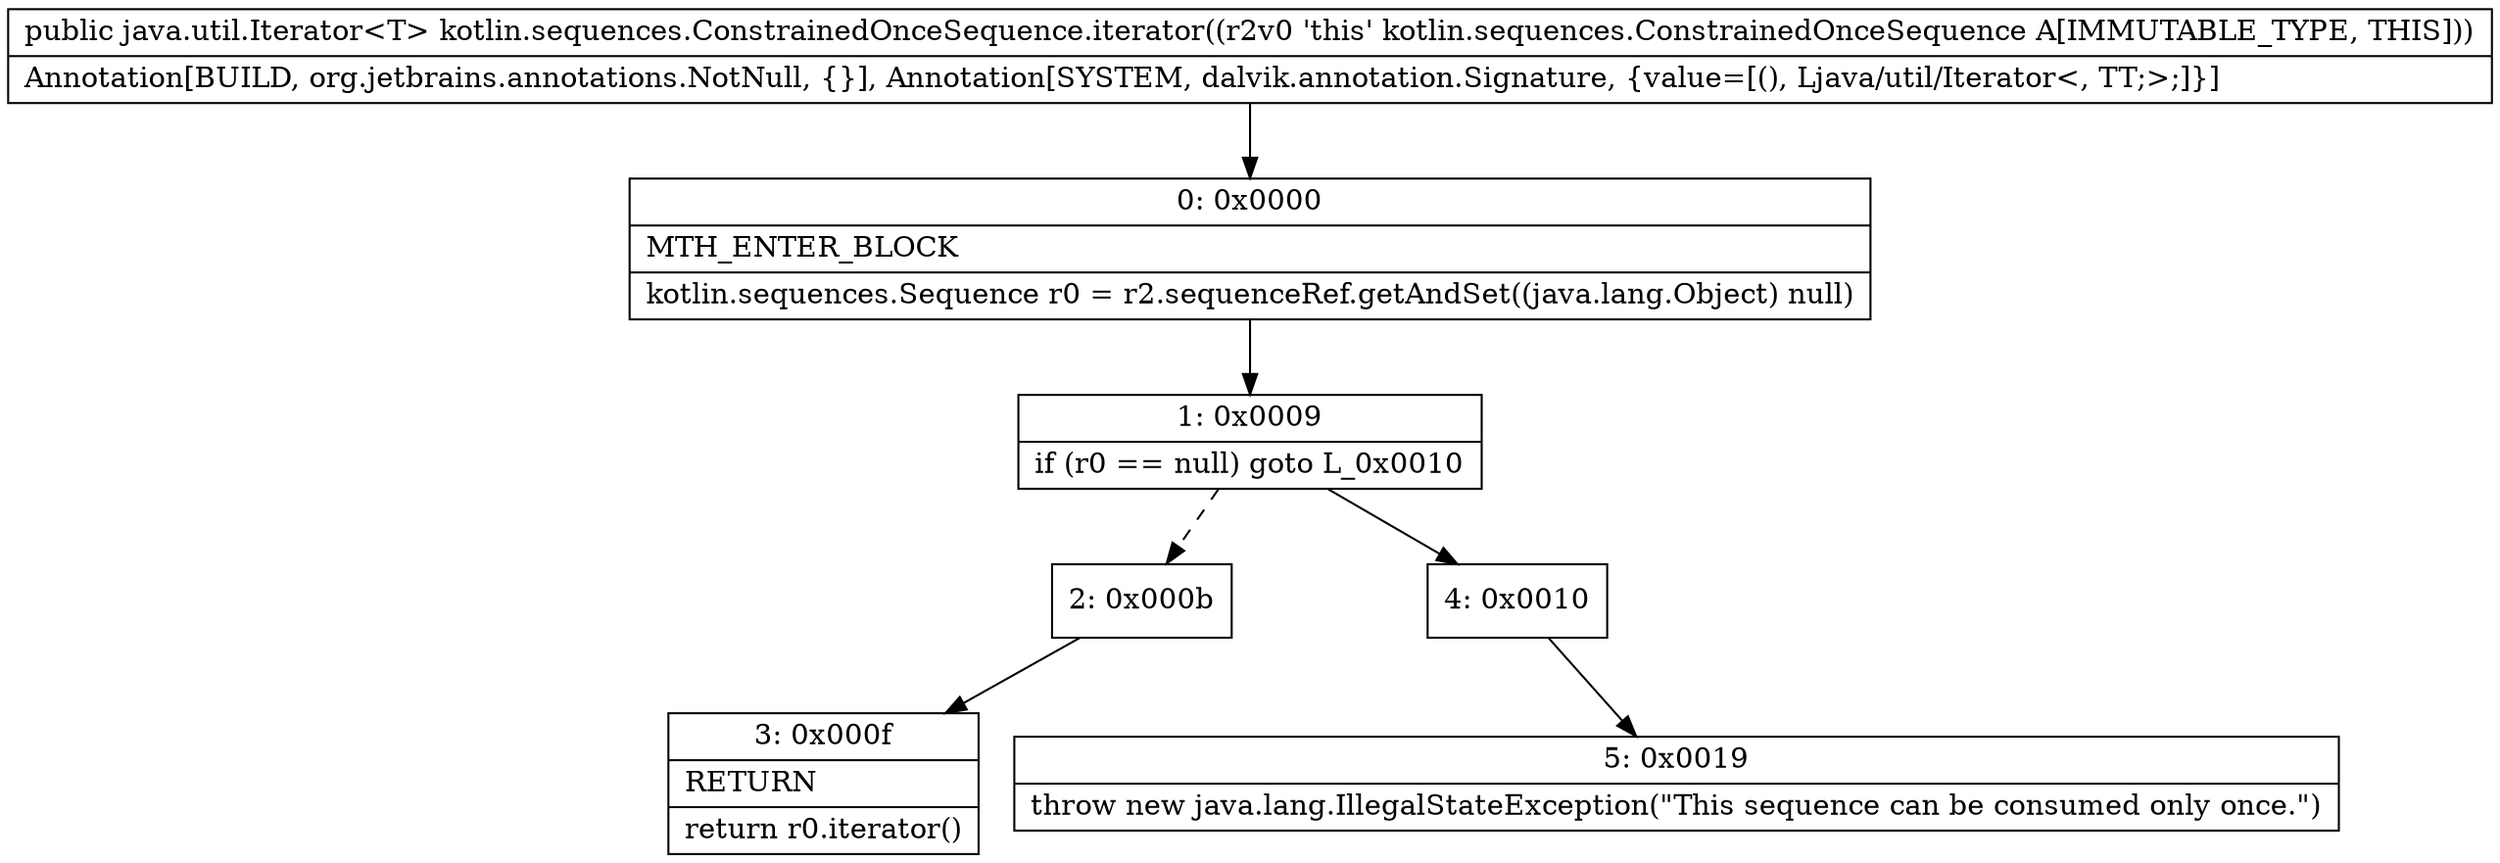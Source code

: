 digraph "CFG forkotlin.sequences.ConstrainedOnceSequence.iterator()Ljava\/util\/Iterator;" {
Node_0 [shape=record,label="{0\:\ 0x0000|MTH_ENTER_BLOCK\l|kotlin.sequences.Sequence r0 = r2.sequenceRef.getAndSet((java.lang.Object) null)\l}"];
Node_1 [shape=record,label="{1\:\ 0x0009|if (r0 == null) goto L_0x0010\l}"];
Node_2 [shape=record,label="{2\:\ 0x000b}"];
Node_3 [shape=record,label="{3\:\ 0x000f|RETURN\l|return r0.iterator()\l}"];
Node_4 [shape=record,label="{4\:\ 0x0010}"];
Node_5 [shape=record,label="{5\:\ 0x0019|throw new java.lang.IllegalStateException(\"This sequence can be consumed only once.\")\l}"];
MethodNode[shape=record,label="{public java.util.Iterator\<T\> kotlin.sequences.ConstrainedOnceSequence.iterator((r2v0 'this' kotlin.sequences.ConstrainedOnceSequence A[IMMUTABLE_TYPE, THIS]))  | Annotation[BUILD, org.jetbrains.annotations.NotNull, \{\}], Annotation[SYSTEM, dalvik.annotation.Signature, \{value=[(), Ljava\/util\/Iterator\<, TT;\>;]\}]\l}"];
MethodNode -> Node_0;
Node_0 -> Node_1;
Node_1 -> Node_2[style=dashed];
Node_1 -> Node_4;
Node_2 -> Node_3;
Node_4 -> Node_5;
}

